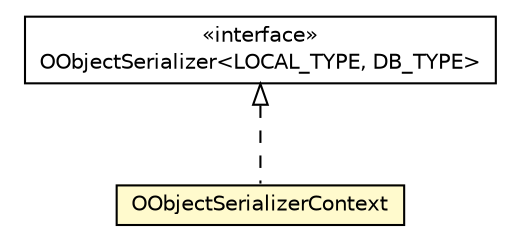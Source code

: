 #!/usr/local/bin/dot
#
# Class diagram 
# Generated by UMLGraph version R5_6-24-gf6e263 (http://www.umlgraph.org/)
#

digraph G {
	edge [fontname="Helvetica",fontsize=10,labelfontname="Helvetica",labelfontsize=10];
	node [fontname="Helvetica",fontsize=10,shape=plaintext];
	nodesep=0.25;
	ranksep=0.5;
	// com.orientechnologies.orient.core.serialization.serializer.object.OObjectSerializer<LOCAL_TYPE, DB_TYPE>
	c2669285 [label=<<table title="com.orientechnologies.orient.core.serialization.serializer.object.OObjectSerializer" border="0" cellborder="1" cellspacing="0" cellpadding="2" port="p" href="../../core/serialization/serializer/object/OObjectSerializer.html">
		<tr><td><table border="0" cellspacing="0" cellpadding="1">
<tr><td align="center" balign="center"> &#171;interface&#187; </td></tr>
<tr><td align="center" balign="center"> OObjectSerializer&lt;LOCAL_TYPE, DB_TYPE&gt; </td></tr>
		</table></td></tr>
		</table>>, URL="../../core/serialization/serializer/object/OObjectSerializer.html", fontname="Helvetica", fontcolor="black", fontsize=10.0];
	// com.orientechnologies.orient.object.serialization.OObjectSerializerContext
	c2669779 [label=<<table title="com.orientechnologies.orient.object.serialization.OObjectSerializerContext" border="0" cellborder="1" cellspacing="0" cellpadding="2" port="p" bgcolor="lemonChiffon" href="./OObjectSerializerContext.html">
		<tr><td><table border="0" cellspacing="0" cellpadding="1">
<tr><td align="center" balign="center"> OObjectSerializerContext </td></tr>
		</table></td></tr>
		</table>>, URL="./OObjectSerializerContext.html", fontname="Helvetica", fontcolor="black", fontsize=10.0];
	//com.orientechnologies.orient.object.serialization.OObjectSerializerContext implements com.orientechnologies.orient.core.serialization.serializer.object.OObjectSerializer<LOCAL_TYPE, DB_TYPE>
	c2669285:p -> c2669779:p [dir=back,arrowtail=empty,style=dashed];
}

